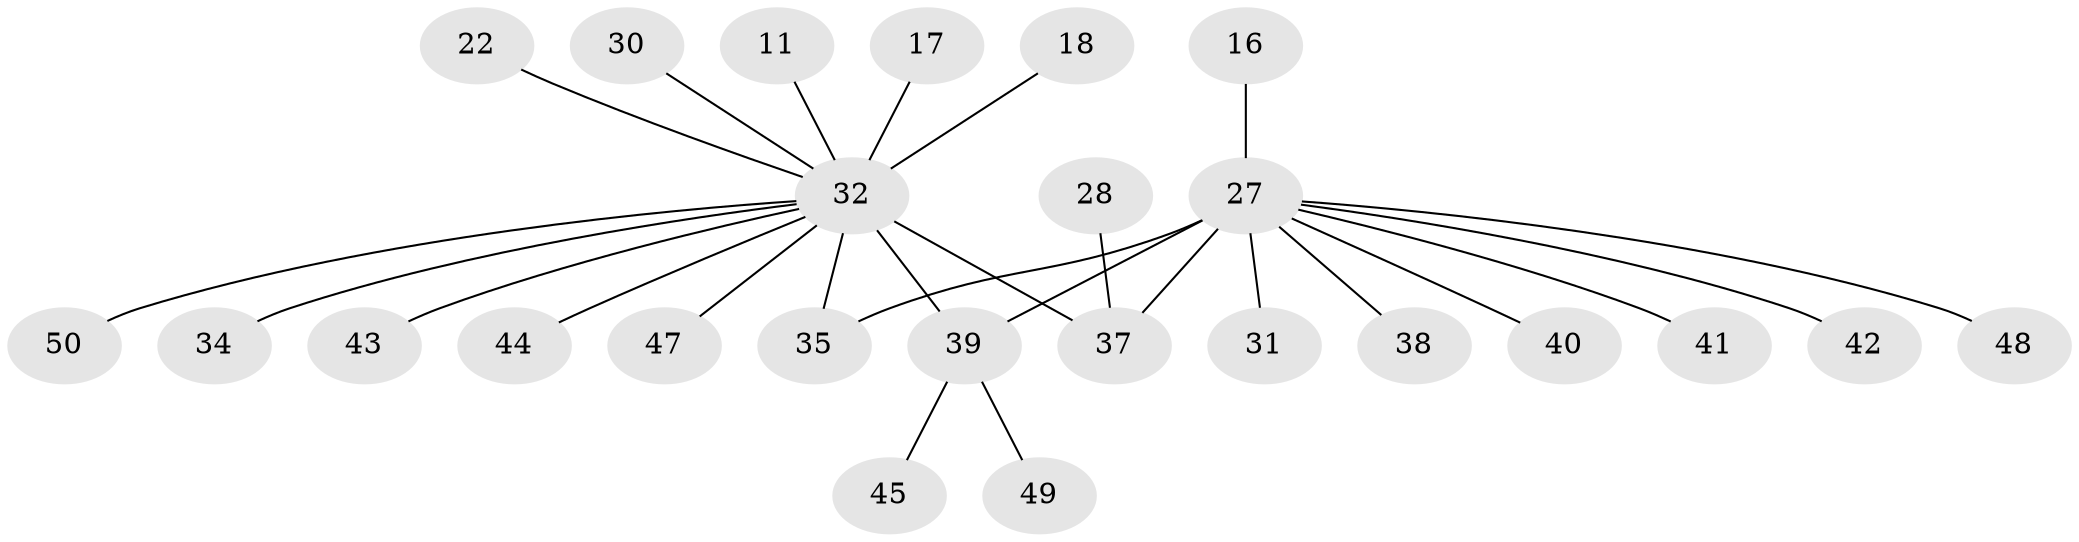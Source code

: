 // original degree distribution, {3: 0.08, 7: 0.02, 9: 0.02, 11: 0.02, 4: 0.04, 6: 0.04, 10: 0.02, 1: 0.5, 2: 0.26}
// Generated by graph-tools (version 1.1) at 2025/54/03/09/25 04:54:18]
// undirected, 25 vertices, 26 edges
graph export_dot {
graph [start="1"]
  node [color=gray90,style=filled];
  11;
  16;
  17;
  18;
  22 [super="+15"];
  27 [super="+8"];
  28;
  30 [super="+26"];
  31;
  32 [super="+9"];
  34;
  35 [super="+10+33"];
  37 [super="+19"];
  38;
  39 [super="+25+2"];
  40 [super="+13"];
  41;
  42;
  43;
  44;
  45;
  47;
  48;
  49 [super="+46"];
  50 [super="+29+36"];
  11 -- 32;
  16 -- 27;
  17 -- 32 [weight=2];
  18 -- 32;
  22 -- 32;
  27 -- 37 [weight=4];
  27 -- 38;
  27 -- 41;
  27 -- 42;
  27 -- 48;
  27 -- 31;
  27 -- 35;
  27 -- 40;
  27 -- 39 [weight=2];
  28 -- 37;
  30 -- 32;
  32 -- 34;
  32 -- 35;
  32 -- 37 [weight=3];
  32 -- 39 [weight=3];
  32 -- 43;
  32 -- 44;
  32 -- 47;
  32 -- 50;
  39 -- 45;
  39 -- 49;
}
